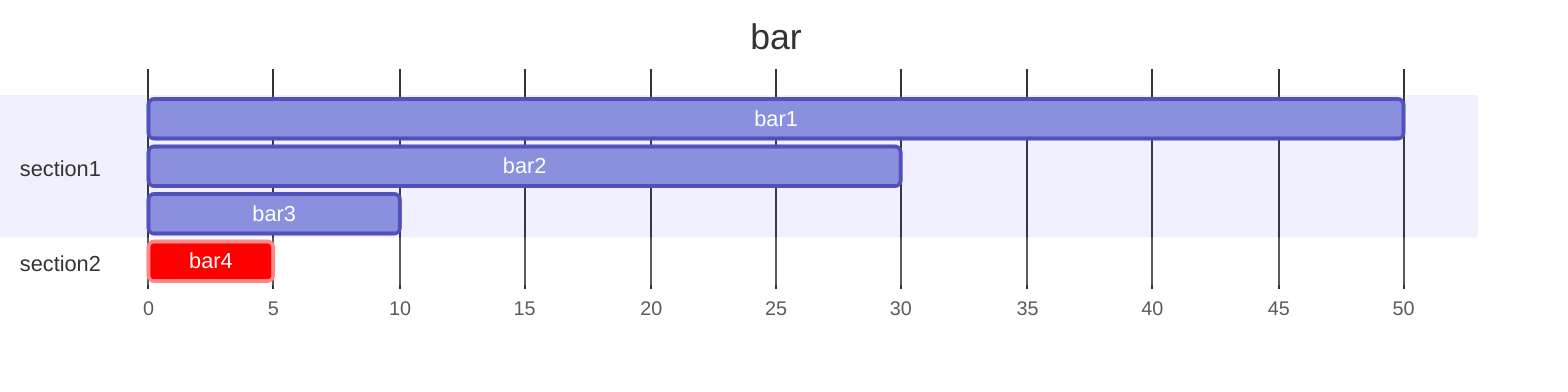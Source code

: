 ---
title: bar
---
gantt
	dateFormat  X
	axisFormat %s

	section section1
	bar1   :0, 50
	bar2   :0, 30
	bar3   :0, 10

	section section2
	bar4   :crit, 0, 5